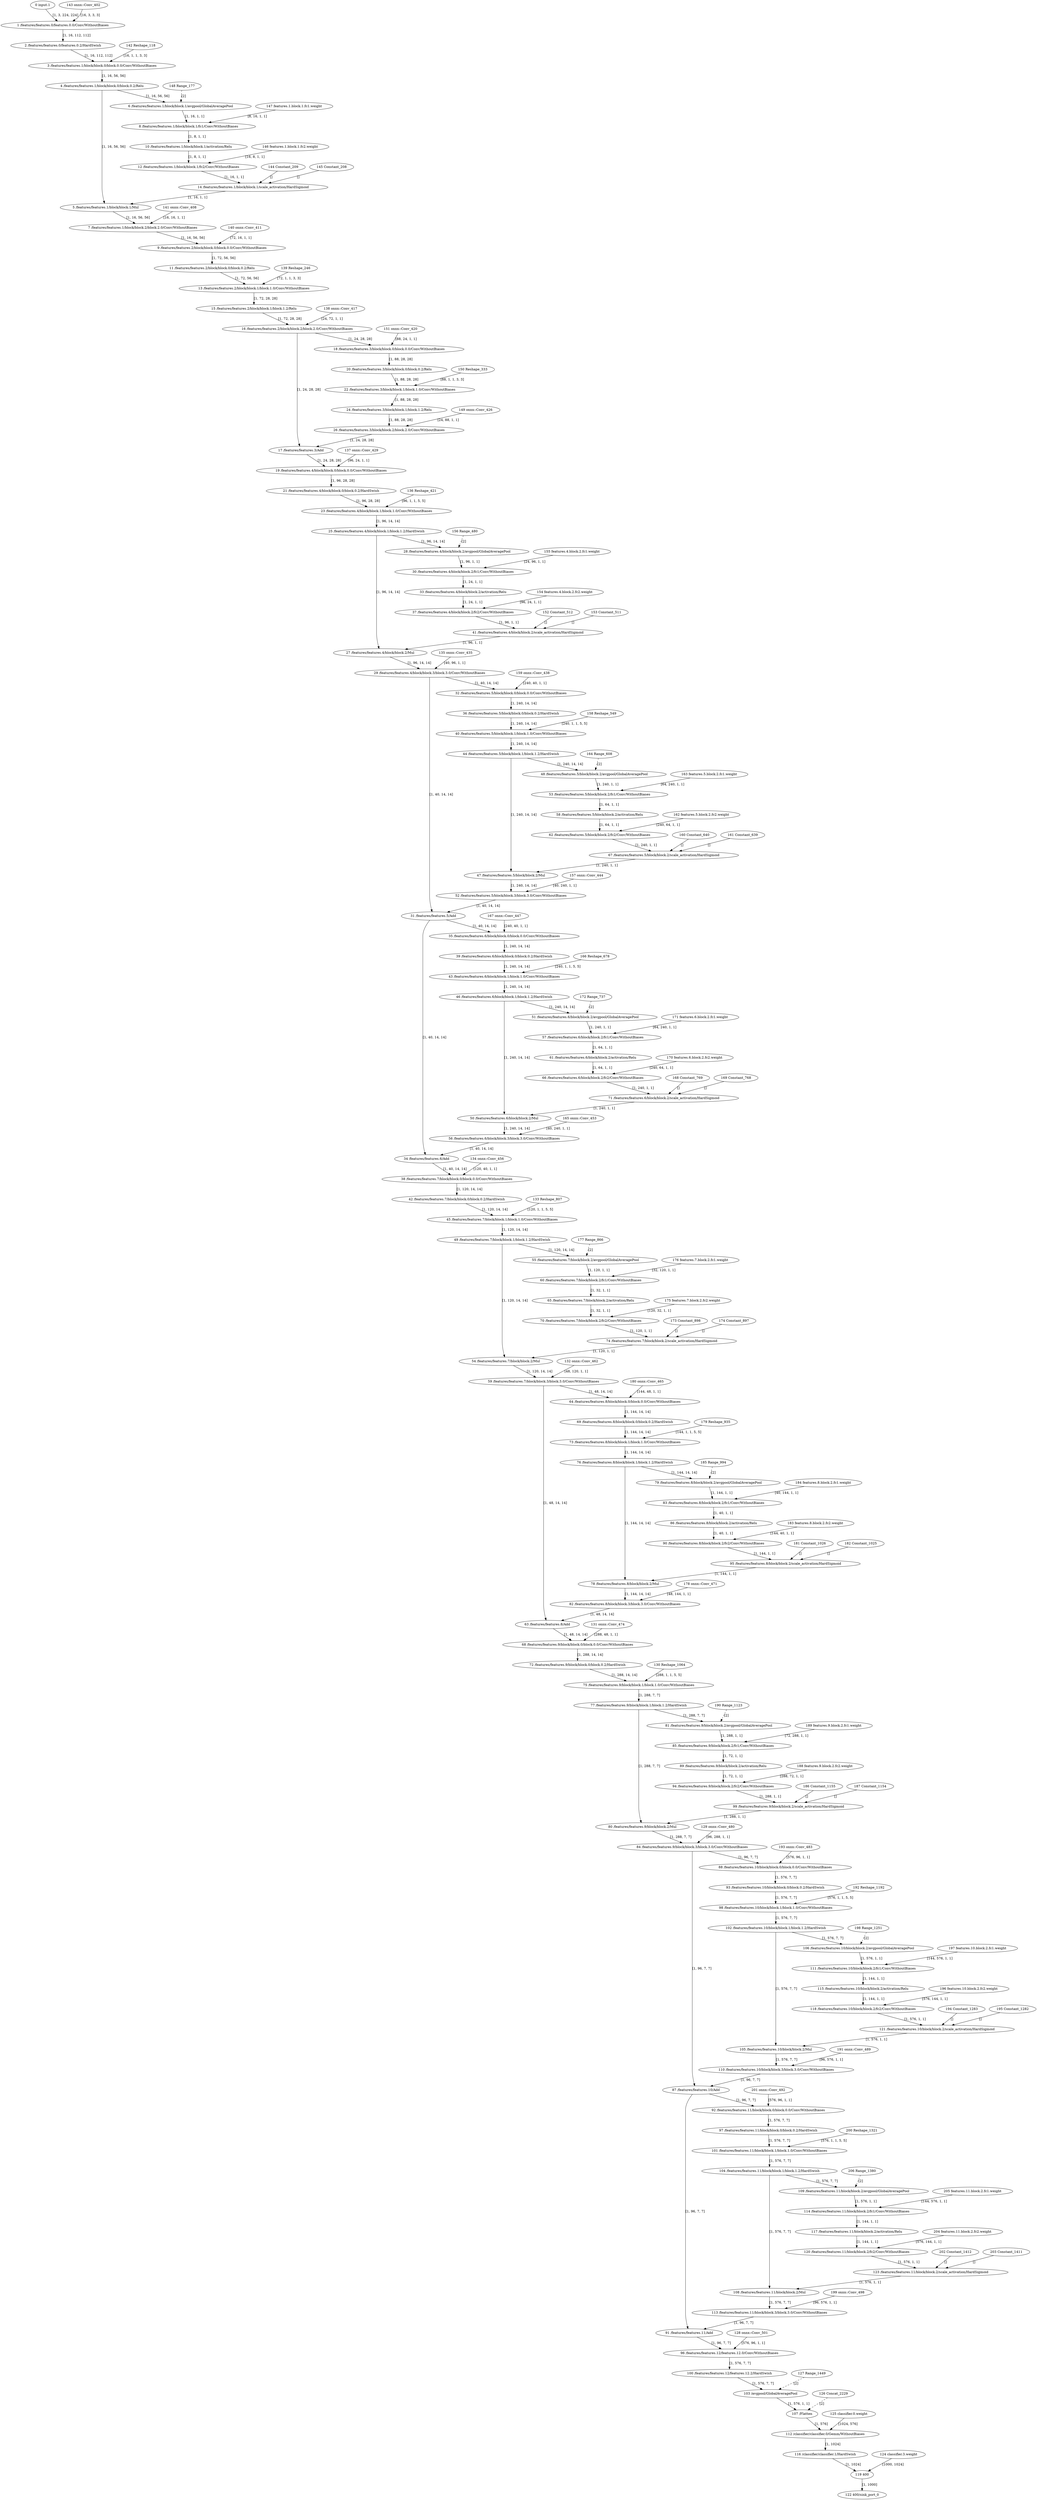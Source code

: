 strict digraph {
"0 input.1" [id=0, type=Parameter];
"1 /features/features.0/features.0.0/Conv/WithoutBiases" [id=1, type=Convolution];
"2 /features/features.0/features.0.2/HardSwish" [id=2, type=HSwish];
"3 /features/features.1/block/block.0/block.0.0/Conv/WithoutBiases" [id=3, type=GroupConvolution];
"4 /features/features.1/block/block.0/block.0.2/Relu" [id=4, type=Relu];
"5 /features/features.1/block/block.1/Mul" [id=5, type=Multiply];
"6 /features/features.1/block/block.1/avgpool/GlobalAveragePool" [id=6, type=ReduceMean];
"7 /features/features.1/block/block.2/block.2.0/Conv/WithoutBiases" [id=7, type=Convolution];
"8 /features/features.1/block/block.1/fc1/Conv/WithoutBiases" [id=8, type=Convolution];
"9 /features/features.2/block/block.0/block.0.0/Conv/WithoutBiases" [id=9, type=Convolution];
"10 /features/features.1/block/block.1/activation/Relu" [id=10, type=Relu];
"11 /features/features.2/block/block.0/block.0.2/Relu" [id=11, type=Relu];
"12 /features/features.1/block/block.1/fc2/Conv/WithoutBiases" [id=12, type=Convolution];
"13 /features/features.2/block/block.1/block.1.0/Conv/WithoutBiases" [id=13, type=GroupConvolution];
"14 /features/features.1/block/block.1/scale_activation/HardSigmoid" [id=14, type=HardSigmoid];
"15 /features/features.2/block/block.1/block.1.2/Relu" [id=15, type=Relu];
"16 /features/features.2/block/block.2/block.2.0/Conv/WithoutBiases" [id=16, type=Convolution];
"17 /features/features.3/Add" [id=17, type=Add];
"18 /features/features.3/block/block.0/block.0.0/Conv/WithoutBiases" [id=18, type=Convolution];
"19 /features/features.4/block/block.0/block.0.0/Conv/WithoutBiases" [id=19, type=Convolution];
"20 /features/features.3/block/block.0/block.0.2/Relu" [id=20, type=Relu];
"21 /features/features.4/block/block.0/block.0.2/HardSwish" [id=21, type=HSwish];
"22 /features/features.3/block/block.1/block.1.0/Conv/WithoutBiases" [id=22, type=GroupConvolution];
"23 /features/features.4/block/block.1/block.1.0/Conv/WithoutBiases" [id=23, type=GroupConvolution];
"24 /features/features.3/block/block.1/block.1.2/Relu" [id=24, type=Relu];
"25 /features/features.4/block/block.1/block.1.2/HardSwish" [id=25, type=HSwish];
"26 /features/features.3/block/block.2/block.2.0/Conv/WithoutBiases" [id=26, type=Convolution];
"27 /features/features.4/block/block.2/Mul" [id=27, type=Multiply];
"28 /features/features.4/block/block.2/avgpool/GlobalAveragePool" [id=28, type=ReduceMean];
"29 /features/features.4/block/block.3/block.3.0/Conv/WithoutBiases" [id=29, type=Convolution];
"30 /features/features.4/block/block.2/fc1/Conv/WithoutBiases" [id=30, type=Convolution];
"31 /features/features.5/Add" [id=31, type=Add];
"32 /features/features.5/block/block.0/block.0.0/Conv/WithoutBiases" [id=32, type=Convolution];
"33 /features/features.4/block/block.2/activation/Relu" [id=33, type=Relu];
"34 /features/features.6/Add" [id=34, type=Add];
"35 /features/features.6/block/block.0/block.0.0/Conv/WithoutBiases" [id=35, type=Convolution];
"36 /features/features.5/block/block.0/block.0.2/HardSwish" [id=36, type=HSwish];
"37 /features/features.4/block/block.2/fc2/Conv/WithoutBiases" [id=37, type=Convolution];
"38 /features/features.7/block/block.0/block.0.0/Conv/WithoutBiases" [id=38, type=Convolution];
"39 /features/features.6/block/block.0/block.0.2/HardSwish" [id=39, type=HSwish];
"40 /features/features.5/block/block.1/block.1.0/Conv/WithoutBiases" [id=40, type=GroupConvolution];
"41 /features/features.4/block/block.2/scale_activation/HardSigmoid" [id=41, type=HardSigmoid];
"42 /features/features.7/block/block.0/block.0.2/HardSwish" [id=42, type=HSwish];
"43 /features/features.6/block/block.1/block.1.0/Conv/WithoutBiases" [id=43, type=GroupConvolution];
"44 /features/features.5/block/block.1/block.1.2/HardSwish" [id=44, type=HSwish];
"45 /features/features.7/block/block.1/block.1.0/Conv/WithoutBiases" [id=45, type=GroupConvolution];
"46 /features/features.6/block/block.1/block.1.2/HardSwish" [id=46, type=HSwish];
"47 /features/features.5/block/block.2/Mul" [id=47, type=Multiply];
"48 /features/features.5/block/block.2/avgpool/GlobalAveragePool" [id=48, type=ReduceMean];
"49 /features/features.7/block/block.1/block.1.2/HardSwish" [id=49, type=HSwish];
"50 /features/features.6/block/block.2/Mul" [id=50, type=Multiply];
"51 /features/features.6/block/block.2/avgpool/GlobalAveragePool" [id=51, type=ReduceMean];
"52 /features/features.5/block/block.3/block.3.0/Conv/WithoutBiases" [id=52, type=Convolution];
"53 /features/features.5/block/block.2/fc1/Conv/WithoutBiases" [id=53, type=Convolution];
"54 /features/features.7/block/block.2/Mul" [id=54, type=Multiply];
"55 /features/features.7/block/block.2/avgpool/GlobalAveragePool" [id=55, type=ReduceMean];
"56 /features/features.6/block/block.3/block.3.0/Conv/WithoutBiases" [id=56, type=Convolution];
"57 /features/features.6/block/block.2/fc1/Conv/WithoutBiases" [id=57, type=Convolution];
"58 /features/features.5/block/block.2/activation/Relu" [id=58, type=Relu];
"59 /features/features.7/block/block.3/block.3.0/Conv/WithoutBiases" [id=59, type=Convolution];
"60 /features/features.7/block/block.2/fc1/Conv/WithoutBiases" [id=60, type=Convolution];
"61 /features/features.6/block/block.2/activation/Relu" [id=61, type=Relu];
"62 /features/features.5/block/block.2/fc2/Conv/WithoutBiases" [id=62, type=Convolution];
"63 /features/features.8/Add" [id=63, type=Add];
"64 /features/features.8/block/block.0/block.0.0/Conv/WithoutBiases" [id=64, type=Convolution];
"65 /features/features.7/block/block.2/activation/Relu" [id=65, type=Relu];
"66 /features/features.6/block/block.2/fc2/Conv/WithoutBiases" [id=66, type=Convolution];
"67 /features/features.5/block/block.2/scale_activation/HardSigmoid" [id=67, type=HardSigmoid];
"68 /features/features.9/block/block.0/block.0.0/Conv/WithoutBiases" [id=68, type=Convolution];
"69 /features/features.8/block/block.0/block.0.2/HardSwish" [id=69, type=HSwish];
"70 /features/features.7/block/block.2/fc2/Conv/WithoutBiases" [id=70, type=Convolution];
"71 /features/features.6/block/block.2/scale_activation/HardSigmoid" [id=71, type=HardSigmoid];
"72 /features/features.9/block/block.0/block.0.2/HardSwish" [id=72, type=HSwish];
"73 /features/features.8/block/block.1/block.1.0/Conv/WithoutBiases" [id=73, type=GroupConvolution];
"74 /features/features.7/block/block.2/scale_activation/HardSigmoid" [id=74, type=HardSigmoid];
"75 /features/features.9/block/block.1/block.1.0/Conv/WithoutBiases" [id=75, type=GroupConvolution];
"76 /features/features.8/block/block.1/block.1.2/HardSwish" [id=76, type=HSwish];
"77 /features/features.9/block/block.1/block.1.2/HardSwish" [id=77, type=HSwish];
"78 /features/features.8/block/block.2/Mul" [id=78, type=Multiply];
"79 /features/features.8/block/block.2/avgpool/GlobalAveragePool" [id=79, type=ReduceMean];
"80 /features/features.9/block/block.2/Mul" [id=80, type=Multiply];
"81 /features/features.9/block/block.2/avgpool/GlobalAveragePool" [id=81, type=ReduceMean];
"82 /features/features.8/block/block.3/block.3.0/Conv/WithoutBiases" [id=82, type=Convolution];
"83 /features/features.8/block/block.2/fc1/Conv/WithoutBiases" [id=83, type=Convolution];
"84 /features/features.9/block/block.3/block.3.0/Conv/WithoutBiases" [id=84, type=Convolution];
"85 /features/features.9/block/block.2/fc1/Conv/WithoutBiases" [id=85, type=Convolution];
"86 /features/features.8/block/block.2/activation/Relu" [id=86, type=Relu];
"87 /features/features.10/Add" [id=87, type=Add];
"88 /features/features.10/block/block.0/block.0.0/Conv/WithoutBiases" [id=88, type=Convolution];
"89 /features/features.9/block/block.2/activation/Relu" [id=89, type=Relu];
"90 /features/features.8/block/block.2/fc2/Conv/WithoutBiases" [id=90, type=Convolution];
"91 /features/features.11/Add" [id=91, type=Add];
"92 /features/features.11/block/block.0/block.0.0/Conv/WithoutBiases" [id=92, type=Convolution];
"93 /features/features.10/block/block.0/block.0.2/HardSwish" [id=93, type=HSwish];
"94 /features/features.9/block/block.2/fc2/Conv/WithoutBiases" [id=94, type=Convolution];
"95 /features/features.8/block/block.2/scale_activation/HardSigmoid" [id=95, type=HardSigmoid];
"96 /features/features.12/features.12.0/Conv/WithoutBiases" [id=96, type=Convolution];
"97 /features/features.11/block/block.0/block.0.2/HardSwish" [id=97, type=HSwish];
"98 /features/features.10/block/block.1/block.1.0/Conv/WithoutBiases" [id=98, type=GroupConvolution];
"99 /features/features.9/block/block.2/scale_activation/HardSigmoid" [id=99, type=HardSigmoid];
"100 /features/features.12/features.12.2/HardSwish" [id=100, type=HSwish];
"101 /features/features.11/block/block.1/block.1.0/Conv/WithoutBiases" [id=101, type=GroupConvolution];
"102 /features/features.10/block/block.1/block.1.2/HardSwish" [id=102, type=HSwish];
"103 /avgpool/GlobalAveragePool" [id=103, type=ReduceMean];
"104 /features/features.11/block/block.1/block.1.2/HardSwish" [id=104, type=HSwish];
"105 /features/features.10/block/block.2/Mul" [id=105, type=Multiply];
"106 /features/features.10/block/block.2/avgpool/GlobalAveragePool" [id=106, type=ReduceMean];
"107 /Flatten" [id=107, type=Reshape];
"108 /features/features.11/block/block.2/Mul" [id=108, type=Multiply];
"109 /features/features.11/block/block.2/avgpool/GlobalAveragePool" [id=109, type=ReduceMean];
"110 /features/features.10/block/block.3/block.3.0/Conv/WithoutBiases" [id=110, type=Convolution];
"111 /features/features.10/block/block.2/fc1/Conv/WithoutBiases" [id=111, type=Convolution];
"112 /classifier/classifier.0/Gemm/WithoutBiases" [id=112, type=MatMul];
"113 /features/features.11/block/block.3/block.3.0/Conv/WithoutBiases" [id=113, type=Convolution];
"114 /features/features.11/block/block.2/fc1/Conv/WithoutBiases" [id=114, type=Convolution];
"115 /features/features.10/block/block.2/activation/Relu" [id=115, type=Relu];
"116 /classifier/classifier.1/HardSwish" [id=116, type=HSwish];
"117 /features/features.11/block/block.2/activation/Relu" [id=117, type=Relu];
"118 /features/features.10/block/block.2/fc2/Conv/WithoutBiases" [id=118, type=Convolution];
"119 400" [id=119, type=MatMul];
"120 /features/features.11/block/block.2/fc2/Conv/WithoutBiases" [id=120, type=Convolution];
"121 /features/features.10/block/block.2/scale_activation/HardSigmoid" [id=121, type=HardSigmoid];
"122 400/sink_port_0" [id=122, type=Result];
"123 /features/features.11/block/block.2/scale_activation/HardSigmoid" [id=123, type=HardSigmoid];
"124 classifier.3.weight" [id=124, type=Constant];
"125 classifier.0.weight" [id=125, type=Constant];
"126 Concat_2229" [id=126, type=Constant];
"127 Range_1449" [id=127, type=Constant];
"128 onnx^^Conv_501" [id=128, type=Constant, label="128 onnx::Conv_501"];
"129 onnx^^Conv_480" [id=129, type=Constant, label="129 onnx::Conv_480"];
"130 Reshape_1064" [id=130, type=Constant];
"131 onnx^^Conv_474" [id=131, type=Constant, label="131 onnx::Conv_474"];
"132 onnx^^Conv_462" [id=132, type=Constant, label="132 onnx::Conv_462"];
"133 Reshape_807" [id=133, type=Constant];
"134 onnx^^Conv_456" [id=134, type=Constant, label="134 onnx::Conv_456"];
"135 onnx^^Conv_435" [id=135, type=Constant, label="135 onnx::Conv_435"];
"136 Reshape_421" [id=136, type=Constant];
"137 onnx^^Conv_429" [id=137, type=Constant, label="137 onnx::Conv_429"];
"138 onnx^^Conv_417" [id=138, type=Constant, label="138 onnx::Conv_417"];
"139 Reshape_246" [id=139, type=Constant];
"140 onnx^^Conv_411" [id=140, type=Constant, label="140 onnx::Conv_411"];
"141 onnx^^Conv_408" [id=141, type=Constant, label="141 onnx::Conv_408"];
"142 Reshape_118" [id=142, type=Constant];
"143 onnx^^Conv_402" [id=143, type=Constant, label="143 onnx::Conv_402"];
"144 Constant_209" [id=144, type=Constant];
"145 Constant_208" [id=145, type=Constant];
"146 features.1.block.1.fc2.weight" [id=146, type=Constant];
"147 features.1.block.1.fc1.weight" [id=147, type=Constant];
"148 Range_177" [id=148, type=Constant];
"149 onnx^^Conv_426" [id=149, type=Constant, label="149 onnx::Conv_426"];
"150 Reshape_333" [id=150, type=Constant];
"151 onnx^^Conv_420" [id=151, type=Constant, label="151 onnx::Conv_420"];
"152 Constant_512" [id=152, type=Constant];
"153 Constant_511" [id=153, type=Constant];
"154 features.4.block.2.fc2.weight" [id=154, type=Constant];
"155 features.4.block.2.fc1.weight" [id=155, type=Constant];
"156 Range_480" [id=156, type=Constant];
"157 onnx^^Conv_444" [id=157, type=Constant, label="157 onnx::Conv_444"];
"158 Reshape_549" [id=158, type=Constant];
"159 onnx^^Conv_438" [id=159, type=Constant, label="159 onnx::Conv_438"];
"160 Constant_640" [id=160, type=Constant];
"161 Constant_639" [id=161, type=Constant];
"162 features.5.block.2.fc2.weight" [id=162, type=Constant];
"163 features.5.block.2.fc1.weight" [id=163, type=Constant];
"164 Range_608" [id=164, type=Constant];
"165 onnx^^Conv_453" [id=165, type=Constant, label="165 onnx::Conv_453"];
"166 Reshape_678" [id=166, type=Constant];
"167 onnx^^Conv_447" [id=167, type=Constant, label="167 onnx::Conv_447"];
"168 Constant_769" [id=168, type=Constant];
"169 Constant_768" [id=169, type=Constant];
"170 features.6.block.2.fc2.weight" [id=170, type=Constant];
"171 features.6.block.2.fc1.weight" [id=171, type=Constant];
"172 Range_737" [id=172, type=Constant];
"173 Constant_898" [id=173, type=Constant];
"174 Constant_897" [id=174, type=Constant];
"175 features.7.block.2.fc2.weight" [id=175, type=Constant];
"176 features.7.block.2.fc1.weight" [id=176, type=Constant];
"177 Range_866" [id=177, type=Constant];
"178 onnx^^Conv_471" [id=178, type=Constant, label="178 onnx::Conv_471"];
"179 Reshape_935" [id=179, type=Constant];
"180 onnx^^Conv_465" [id=180, type=Constant, label="180 onnx::Conv_465"];
"181 Constant_1026" [id=181, type=Constant];
"182 Constant_1025" [id=182, type=Constant];
"183 features.8.block.2.fc2.weight" [id=183, type=Constant];
"184 features.8.block.2.fc1.weight" [id=184, type=Constant];
"185 Range_994" [id=185, type=Constant];
"186 Constant_1155" [id=186, type=Constant];
"187 Constant_1154" [id=187, type=Constant];
"188 features.9.block.2.fc2.weight" [id=188, type=Constant];
"189 features.9.block.2.fc1.weight" [id=189, type=Constant];
"190 Range_1123" [id=190, type=Constant];
"191 onnx^^Conv_489" [id=191, type=Constant, label="191 onnx::Conv_489"];
"192 Reshape_1192" [id=192, type=Constant];
"193 onnx^^Conv_483" [id=193, type=Constant, label="193 onnx::Conv_483"];
"194 Constant_1283" [id=194, type=Constant];
"195 Constant_1282" [id=195, type=Constant];
"196 features.10.block.2.fc2.weight" [id=196, type=Constant];
"197 features.10.block.2.fc1.weight" [id=197, type=Constant];
"198 Range_1251" [id=198, type=Constant];
"199 onnx^^Conv_498" [id=199, type=Constant, label="199 onnx::Conv_498"];
"200 Reshape_1321" [id=200, type=Constant];
"201 onnx^^Conv_492" [id=201, type=Constant, label="201 onnx::Conv_492"];
"202 Constant_1412" [id=202, type=Constant];
"203 Constant_1411" [id=203, type=Constant];
"204 features.11.block.2.fc2.weight" [id=204, type=Constant];
"205 features.11.block.2.fc1.weight" [id=205, type=Constant];
"206 Range_1380" [id=206, type=Constant];
"0 input.1" -> "1 /features/features.0/features.0.0/Conv/WithoutBiases" [style=solid, label="[1, 3, 224, 224]"];
"1 /features/features.0/features.0.0/Conv/WithoutBiases" -> "2 /features/features.0/features.0.2/HardSwish" [style=solid, label="[1, 16, 112, 112]"];
"2 /features/features.0/features.0.2/HardSwish" -> "3 /features/features.1/block/block.0/block.0.0/Conv/WithoutBiases" [style=solid, label="[1, 16, 112, 112]"];
"3 /features/features.1/block/block.0/block.0.0/Conv/WithoutBiases" -> "4 /features/features.1/block/block.0/block.0.2/Relu" [style=solid, label="[1, 16, 56, 56]"];
"4 /features/features.1/block/block.0/block.0.2/Relu" -> "5 /features/features.1/block/block.1/Mul" [style=solid, label="[1, 16, 56, 56]"];
"4 /features/features.1/block/block.0/block.0.2/Relu" -> "6 /features/features.1/block/block.1/avgpool/GlobalAveragePool" [style=solid, label="[1, 16, 56, 56]"];
"5 /features/features.1/block/block.1/Mul" -> "7 /features/features.1/block/block.2/block.2.0/Conv/WithoutBiases" [style=solid, label="[1, 16, 56, 56]"];
"6 /features/features.1/block/block.1/avgpool/GlobalAveragePool" -> "8 /features/features.1/block/block.1/fc1/Conv/WithoutBiases" [style=solid, label="[1, 16, 1, 1]"];
"7 /features/features.1/block/block.2/block.2.0/Conv/WithoutBiases" -> "9 /features/features.2/block/block.0/block.0.0/Conv/WithoutBiases" [style=solid, label="[1, 16, 56, 56]"];
"8 /features/features.1/block/block.1/fc1/Conv/WithoutBiases" -> "10 /features/features.1/block/block.1/activation/Relu" [style=solid, label="[1, 8, 1, 1]"];
"9 /features/features.2/block/block.0/block.0.0/Conv/WithoutBiases" -> "11 /features/features.2/block/block.0/block.0.2/Relu" [style=solid, label="[1, 72, 56, 56]"];
"10 /features/features.1/block/block.1/activation/Relu" -> "12 /features/features.1/block/block.1/fc2/Conv/WithoutBiases" [style=solid, label="[1, 8, 1, 1]"];
"11 /features/features.2/block/block.0/block.0.2/Relu" -> "13 /features/features.2/block/block.1/block.1.0/Conv/WithoutBiases" [style=solid, label="[1, 72, 56, 56]"];
"12 /features/features.1/block/block.1/fc2/Conv/WithoutBiases" -> "14 /features/features.1/block/block.1/scale_activation/HardSigmoid" [style=solid, label="[1, 16, 1, 1]"];
"13 /features/features.2/block/block.1/block.1.0/Conv/WithoutBiases" -> "15 /features/features.2/block/block.1/block.1.2/Relu" [style=solid, label="[1, 72, 28, 28]"];
"14 /features/features.1/block/block.1/scale_activation/HardSigmoid" -> "5 /features/features.1/block/block.1/Mul" [style=solid, label="[1, 16, 1, 1]"];
"15 /features/features.2/block/block.1/block.1.2/Relu" -> "16 /features/features.2/block/block.2/block.2.0/Conv/WithoutBiases" [style=solid, label="[1, 72, 28, 28]"];
"16 /features/features.2/block/block.2/block.2.0/Conv/WithoutBiases" -> "17 /features/features.3/Add" [style=solid, label="[1, 24, 28, 28]"];
"16 /features/features.2/block/block.2/block.2.0/Conv/WithoutBiases" -> "18 /features/features.3/block/block.0/block.0.0/Conv/WithoutBiases" [style=solid, label="[1, 24, 28, 28]"];
"17 /features/features.3/Add" -> "19 /features/features.4/block/block.0/block.0.0/Conv/WithoutBiases" [style=solid, label="[1, 24, 28, 28]"];
"18 /features/features.3/block/block.0/block.0.0/Conv/WithoutBiases" -> "20 /features/features.3/block/block.0/block.0.2/Relu" [style=solid, label="[1, 88, 28, 28]"];
"19 /features/features.4/block/block.0/block.0.0/Conv/WithoutBiases" -> "21 /features/features.4/block/block.0/block.0.2/HardSwish" [style=solid, label="[1, 96, 28, 28]"];
"20 /features/features.3/block/block.0/block.0.2/Relu" -> "22 /features/features.3/block/block.1/block.1.0/Conv/WithoutBiases" [style=solid, label="[1, 88, 28, 28]"];
"21 /features/features.4/block/block.0/block.0.2/HardSwish" -> "23 /features/features.4/block/block.1/block.1.0/Conv/WithoutBiases" [style=solid, label="[1, 96, 28, 28]"];
"22 /features/features.3/block/block.1/block.1.0/Conv/WithoutBiases" -> "24 /features/features.3/block/block.1/block.1.2/Relu" [style=solid, label="[1, 88, 28, 28]"];
"23 /features/features.4/block/block.1/block.1.0/Conv/WithoutBiases" -> "25 /features/features.4/block/block.1/block.1.2/HardSwish" [style=solid, label="[1, 96, 14, 14]"];
"24 /features/features.3/block/block.1/block.1.2/Relu" -> "26 /features/features.3/block/block.2/block.2.0/Conv/WithoutBiases" [style=solid, label="[1, 88, 28, 28]"];
"25 /features/features.4/block/block.1/block.1.2/HardSwish" -> "27 /features/features.4/block/block.2/Mul" [style=solid, label="[1, 96, 14, 14]"];
"25 /features/features.4/block/block.1/block.1.2/HardSwish" -> "28 /features/features.4/block/block.2/avgpool/GlobalAveragePool" [style=solid, label="[1, 96, 14, 14]"];
"26 /features/features.3/block/block.2/block.2.0/Conv/WithoutBiases" -> "17 /features/features.3/Add" [style=solid, label="[1, 24, 28, 28]"];
"27 /features/features.4/block/block.2/Mul" -> "29 /features/features.4/block/block.3/block.3.0/Conv/WithoutBiases" [style=solid, label="[1, 96, 14, 14]"];
"28 /features/features.4/block/block.2/avgpool/GlobalAveragePool" -> "30 /features/features.4/block/block.2/fc1/Conv/WithoutBiases" [style=solid, label="[1, 96, 1, 1]"];
"29 /features/features.4/block/block.3/block.3.0/Conv/WithoutBiases" -> "31 /features/features.5/Add" [style=solid, label="[1, 40, 14, 14]"];
"29 /features/features.4/block/block.3/block.3.0/Conv/WithoutBiases" -> "32 /features/features.5/block/block.0/block.0.0/Conv/WithoutBiases" [style=solid, label="[1, 40, 14, 14]"];
"30 /features/features.4/block/block.2/fc1/Conv/WithoutBiases" -> "33 /features/features.4/block/block.2/activation/Relu" [style=solid, label="[1, 24, 1, 1]"];
"31 /features/features.5/Add" -> "34 /features/features.6/Add" [style=solid, label="[1, 40, 14, 14]"];
"31 /features/features.5/Add" -> "35 /features/features.6/block/block.0/block.0.0/Conv/WithoutBiases" [style=solid, label="[1, 40, 14, 14]"];
"32 /features/features.5/block/block.0/block.0.0/Conv/WithoutBiases" -> "36 /features/features.5/block/block.0/block.0.2/HardSwish" [style=solid, label="[1, 240, 14, 14]"];
"33 /features/features.4/block/block.2/activation/Relu" -> "37 /features/features.4/block/block.2/fc2/Conv/WithoutBiases" [style=solid, label="[1, 24, 1, 1]"];
"34 /features/features.6/Add" -> "38 /features/features.7/block/block.0/block.0.0/Conv/WithoutBiases" [style=solid, label="[1, 40, 14, 14]"];
"35 /features/features.6/block/block.0/block.0.0/Conv/WithoutBiases" -> "39 /features/features.6/block/block.0/block.0.2/HardSwish" [style=solid, label="[1, 240, 14, 14]"];
"36 /features/features.5/block/block.0/block.0.2/HardSwish" -> "40 /features/features.5/block/block.1/block.1.0/Conv/WithoutBiases" [style=solid, label="[1, 240, 14, 14]"];
"37 /features/features.4/block/block.2/fc2/Conv/WithoutBiases" -> "41 /features/features.4/block/block.2/scale_activation/HardSigmoid" [style=solid, label="[1, 96, 1, 1]"];
"38 /features/features.7/block/block.0/block.0.0/Conv/WithoutBiases" -> "42 /features/features.7/block/block.0/block.0.2/HardSwish" [style=solid, label="[1, 120, 14, 14]"];
"39 /features/features.6/block/block.0/block.0.2/HardSwish" -> "43 /features/features.6/block/block.1/block.1.0/Conv/WithoutBiases" [style=solid, label="[1, 240, 14, 14]"];
"40 /features/features.5/block/block.1/block.1.0/Conv/WithoutBiases" -> "44 /features/features.5/block/block.1/block.1.2/HardSwish" [style=solid, label="[1, 240, 14, 14]"];
"41 /features/features.4/block/block.2/scale_activation/HardSigmoid" -> "27 /features/features.4/block/block.2/Mul" [style=solid, label="[1, 96, 1, 1]"];
"42 /features/features.7/block/block.0/block.0.2/HardSwish" -> "45 /features/features.7/block/block.1/block.1.0/Conv/WithoutBiases" [style=solid, label="[1, 120, 14, 14]"];
"43 /features/features.6/block/block.1/block.1.0/Conv/WithoutBiases" -> "46 /features/features.6/block/block.1/block.1.2/HardSwish" [style=solid, label="[1, 240, 14, 14]"];
"44 /features/features.5/block/block.1/block.1.2/HardSwish" -> "47 /features/features.5/block/block.2/Mul" [style=solid, label="[1, 240, 14, 14]"];
"44 /features/features.5/block/block.1/block.1.2/HardSwish" -> "48 /features/features.5/block/block.2/avgpool/GlobalAveragePool" [style=solid, label="[1, 240, 14, 14]"];
"45 /features/features.7/block/block.1/block.1.0/Conv/WithoutBiases" -> "49 /features/features.7/block/block.1/block.1.2/HardSwish" [style=solid, label="[1, 120, 14, 14]"];
"46 /features/features.6/block/block.1/block.1.2/HardSwish" -> "50 /features/features.6/block/block.2/Mul" [style=solid, label="[1, 240, 14, 14]"];
"46 /features/features.6/block/block.1/block.1.2/HardSwish" -> "51 /features/features.6/block/block.2/avgpool/GlobalAveragePool" [style=solid, label="[1, 240, 14, 14]"];
"47 /features/features.5/block/block.2/Mul" -> "52 /features/features.5/block/block.3/block.3.0/Conv/WithoutBiases" [style=solid, label="[1, 240, 14, 14]"];
"48 /features/features.5/block/block.2/avgpool/GlobalAveragePool" -> "53 /features/features.5/block/block.2/fc1/Conv/WithoutBiases" [style=solid, label="[1, 240, 1, 1]"];
"49 /features/features.7/block/block.1/block.1.2/HardSwish" -> "54 /features/features.7/block/block.2/Mul" [style=solid, label="[1, 120, 14, 14]"];
"49 /features/features.7/block/block.1/block.1.2/HardSwish" -> "55 /features/features.7/block/block.2/avgpool/GlobalAveragePool" [style=solid, label="[1, 120, 14, 14]"];
"50 /features/features.6/block/block.2/Mul" -> "56 /features/features.6/block/block.3/block.3.0/Conv/WithoutBiases" [style=solid, label="[1, 240, 14, 14]"];
"51 /features/features.6/block/block.2/avgpool/GlobalAveragePool" -> "57 /features/features.6/block/block.2/fc1/Conv/WithoutBiases" [style=solid, label="[1, 240, 1, 1]"];
"52 /features/features.5/block/block.3/block.3.0/Conv/WithoutBiases" -> "31 /features/features.5/Add" [style=solid, label="[1, 40, 14, 14]"];
"53 /features/features.5/block/block.2/fc1/Conv/WithoutBiases" -> "58 /features/features.5/block/block.2/activation/Relu" [style=solid, label="[1, 64, 1, 1]"];
"54 /features/features.7/block/block.2/Mul" -> "59 /features/features.7/block/block.3/block.3.0/Conv/WithoutBiases" [style=solid, label="[1, 120, 14, 14]"];
"55 /features/features.7/block/block.2/avgpool/GlobalAveragePool" -> "60 /features/features.7/block/block.2/fc1/Conv/WithoutBiases" [style=solid, label="[1, 120, 1, 1]"];
"56 /features/features.6/block/block.3/block.3.0/Conv/WithoutBiases" -> "34 /features/features.6/Add" [style=solid, label="[1, 40, 14, 14]"];
"57 /features/features.6/block/block.2/fc1/Conv/WithoutBiases" -> "61 /features/features.6/block/block.2/activation/Relu" [style=solid, label="[1, 64, 1, 1]"];
"58 /features/features.5/block/block.2/activation/Relu" -> "62 /features/features.5/block/block.2/fc2/Conv/WithoutBiases" [style=solid, label="[1, 64, 1, 1]"];
"59 /features/features.7/block/block.3/block.3.0/Conv/WithoutBiases" -> "63 /features/features.8/Add" [style=solid, label="[1, 48, 14, 14]"];
"59 /features/features.7/block/block.3/block.3.0/Conv/WithoutBiases" -> "64 /features/features.8/block/block.0/block.0.0/Conv/WithoutBiases" [style=solid, label="[1, 48, 14, 14]"];
"60 /features/features.7/block/block.2/fc1/Conv/WithoutBiases" -> "65 /features/features.7/block/block.2/activation/Relu" [style=solid, label="[1, 32, 1, 1]"];
"61 /features/features.6/block/block.2/activation/Relu" -> "66 /features/features.6/block/block.2/fc2/Conv/WithoutBiases" [style=solid, label="[1, 64, 1, 1]"];
"62 /features/features.5/block/block.2/fc2/Conv/WithoutBiases" -> "67 /features/features.5/block/block.2/scale_activation/HardSigmoid" [style=solid, label="[1, 240, 1, 1]"];
"63 /features/features.8/Add" -> "68 /features/features.9/block/block.0/block.0.0/Conv/WithoutBiases" [style=solid, label="[1, 48, 14, 14]"];
"64 /features/features.8/block/block.0/block.0.0/Conv/WithoutBiases" -> "69 /features/features.8/block/block.0/block.0.2/HardSwish" [style=solid, label="[1, 144, 14, 14]"];
"65 /features/features.7/block/block.2/activation/Relu" -> "70 /features/features.7/block/block.2/fc2/Conv/WithoutBiases" [style=solid, label="[1, 32, 1, 1]"];
"66 /features/features.6/block/block.2/fc2/Conv/WithoutBiases" -> "71 /features/features.6/block/block.2/scale_activation/HardSigmoid" [style=solid, label="[1, 240, 1, 1]"];
"67 /features/features.5/block/block.2/scale_activation/HardSigmoid" -> "47 /features/features.5/block/block.2/Mul" [style=solid, label="[1, 240, 1, 1]"];
"68 /features/features.9/block/block.0/block.0.0/Conv/WithoutBiases" -> "72 /features/features.9/block/block.0/block.0.2/HardSwish" [style=solid, label="[1, 288, 14, 14]"];
"69 /features/features.8/block/block.0/block.0.2/HardSwish" -> "73 /features/features.8/block/block.1/block.1.0/Conv/WithoutBiases" [style=solid, label="[1, 144, 14, 14]"];
"70 /features/features.7/block/block.2/fc2/Conv/WithoutBiases" -> "74 /features/features.7/block/block.2/scale_activation/HardSigmoid" [style=solid, label="[1, 120, 1, 1]"];
"71 /features/features.6/block/block.2/scale_activation/HardSigmoid" -> "50 /features/features.6/block/block.2/Mul" [style=solid, label="[1, 240, 1, 1]"];
"72 /features/features.9/block/block.0/block.0.2/HardSwish" -> "75 /features/features.9/block/block.1/block.1.0/Conv/WithoutBiases" [style=solid, label="[1, 288, 14, 14]"];
"73 /features/features.8/block/block.1/block.1.0/Conv/WithoutBiases" -> "76 /features/features.8/block/block.1/block.1.2/HardSwish" [style=solid, label="[1, 144, 14, 14]"];
"74 /features/features.7/block/block.2/scale_activation/HardSigmoid" -> "54 /features/features.7/block/block.2/Mul" [style=solid, label="[1, 120, 1, 1]"];
"75 /features/features.9/block/block.1/block.1.0/Conv/WithoutBiases" -> "77 /features/features.9/block/block.1/block.1.2/HardSwish" [style=solid, label="[1, 288, 7, 7]"];
"76 /features/features.8/block/block.1/block.1.2/HardSwish" -> "78 /features/features.8/block/block.2/Mul" [style=solid, label="[1, 144, 14, 14]"];
"76 /features/features.8/block/block.1/block.1.2/HardSwish" -> "79 /features/features.8/block/block.2/avgpool/GlobalAveragePool" [style=solid, label="[1, 144, 14, 14]"];
"77 /features/features.9/block/block.1/block.1.2/HardSwish" -> "80 /features/features.9/block/block.2/Mul" [style=solid, label="[1, 288, 7, 7]"];
"77 /features/features.9/block/block.1/block.1.2/HardSwish" -> "81 /features/features.9/block/block.2/avgpool/GlobalAveragePool" [style=solid, label="[1, 288, 7, 7]"];
"78 /features/features.8/block/block.2/Mul" -> "82 /features/features.8/block/block.3/block.3.0/Conv/WithoutBiases" [style=solid, label="[1, 144, 14, 14]"];
"79 /features/features.8/block/block.2/avgpool/GlobalAveragePool" -> "83 /features/features.8/block/block.2/fc1/Conv/WithoutBiases" [style=solid, label="[1, 144, 1, 1]"];
"80 /features/features.9/block/block.2/Mul" -> "84 /features/features.9/block/block.3/block.3.0/Conv/WithoutBiases" [style=solid, label="[1, 288, 7, 7]"];
"81 /features/features.9/block/block.2/avgpool/GlobalAveragePool" -> "85 /features/features.9/block/block.2/fc1/Conv/WithoutBiases" [style=solid, label="[1, 288, 1, 1]"];
"82 /features/features.8/block/block.3/block.3.0/Conv/WithoutBiases" -> "63 /features/features.8/Add" [style=solid, label="[1, 48, 14, 14]"];
"83 /features/features.8/block/block.2/fc1/Conv/WithoutBiases" -> "86 /features/features.8/block/block.2/activation/Relu" [style=solid, label="[1, 40, 1, 1]"];
"84 /features/features.9/block/block.3/block.3.0/Conv/WithoutBiases" -> "87 /features/features.10/Add" [style=solid, label="[1, 96, 7, 7]"];
"84 /features/features.9/block/block.3/block.3.0/Conv/WithoutBiases" -> "88 /features/features.10/block/block.0/block.0.0/Conv/WithoutBiases" [style=solid, label="[1, 96, 7, 7]"];
"85 /features/features.9/block/block.2/fc1/Conv/WithoutBiases" -> "89 /features/features.9/block/block.2/activation/Relu" [style=solid, label="[1, 72, 1, 1]"];
"86 /features/features.8/block/block.2/activation/Relu" -> "90 /features/features.8/block/block.2/fc2/Conv/WithoutBiases" [style=solid, label="[1, 40, 1, 1]"];
"87 /features/features.10/Add" -> "91 /features/features.11/Add" [style=solid, label="[1, 96, 7, 7]"];
"87 /features/features.10/Add" -> "92 /features/features.11/block/block.0/block.0.0/Conv/WithoutBiases" [style=solid, label="[1, 96, 7, 7]"];
"88 /features/features.10/block/block.0/block.0.0/Conv/WithoutBiases" -> "93 /features/features.10/block/block.0/block.0.2/HardSwish" [style=solid, label="[1, 576, 7, 7]"];
"89 /features/features.9/block/block.2/activation/Relu" -> "94 /features/features.9/block/block.2/fc2/Conv/WithoutBiases" [style=solid, label="[1, 72, 1, 1]"];
"90 /features/features.8/block/block.2/fc2/Conv/WithoutBiases" -> "95 /features/features.8/block/block.2/scale_activation/HardSigmoid" [style=solid, label="[1, 144, 1, 1]"];
"91 /features/features.11/Add" -> "96 /features/features.12/features.12.0/Conv/WithoutBiases" [style=solid, label="[1, 96, 7, 7]"];
"92 /features/features.11/block/block.0/block.0.0/Conv/WithoutBiases" -> "97 /features/features.11/block/block.0/block.0.2/HardSwish" [style=solid, label="[1, 576, 7, 7]"];
"93 /features/features.10/block/block.0/block.0.2/HardSwish" -> "98 /features/features.10/block/block.1/block.1.0/Conv/WithoutBiases" [style=solid, label="[1, 576, 7, 7]"];
"94 /features/features.9/block/block.2/fc2/Conv/WithoutBiases" -> "99 /features/features.9/block/block.2/scale_activation/HardSigmoid" [style=solid, label="[1, 288, 1, 1]"];
"95 /features/features.8/block/block.2/scale_activation/HardSigmoid" -> "78 /features/features.8/block/block.2/Mul" [style=solid, label="[1, 144, 1, 1]"];
"96 /features/features.12/features.12.0/Conv/WithoutBiases" -> "100 /features/features.12/features.12.2/HardSwish" [style=solid, label="[1, 576, 7, 7]"];
"97 /features/features.11/block/block.0/block.0.2/HardSwish" -> "101 /features/features.11/block/block.1/block.1.0/Conv/WithoutBiases" [style=solid, label="[1, 576, 7, 7]"];
"98 /features/features.10/block/block.1/block.1.0/Conv/WithoutBiases" -> "102 /features/features.10/block/block.1/block.1.2/HardSwish" [style=solid, label="[1, 576, 7, 7]"];
"99 /features/features.9/block/block.2/scale_activation/HardSigmoid" -> "80 /features/features.9/block/block.2/Mul" [style=solid, label="[1, 288, 1, 1]"];
"100 /features/features.12/features.12.2/HardSwish" -> "103 /avgpool/GlobalAveragePool" [style=solid, label="[1, 576, 7, 7]"];
"101 /features/features.11/block/block.1/block.1.0/Conv/WithoutBiases" -> "104 /features/features.11/block/block.1/block.1.2/HardSwish" [style=solid, label="[1, 576, 7, 7]"];
"102 /features/features.10/block/block.1/block.1.2/HardSwish" -> "105 /features/features.10/block/block.2/Mul" [style=solid, label="[1, 576, 7, 7]"];
"102 /features/features.10/block/block.1/block.1.2/HardSwish" -> "106 /features/features.10/block/block.2/avgpool/GlobalAveragePool" [style=solid, label="[1, 576, 7, 7]"];
"103 /avgpool/GlobalAveragePool" -> "107 /Flatten" [style=solid, label="[1, 576, 1, 1]"];
"104 /features/features.11/block/block.1/block.1.2/HardSwish" -> "108 /features/features.11/block/block.2/Mul" [style=solid, label="[1, 576, 7, 7]"];
"104 /features/features.11/block/block.1/block.1.2/HardSwish" -> "109 /features/features.11/block/block.2/avgpool/GlobalAveragePool" [style=solid, label="[1, 576, 7, 7]"];
"105 /features/features.10/block/block.2/Mul" -> "110 /features/features.10/block/block.3/block.3.0/Conv/WithoutBiases" [style=solid, label="[1, 576, 7, 7]"];
"106 /features/features.10/block/block.2/avgpool/GlobalAveragePool" -> "111 /features/features.10/block/block.2/fc1/Conv/WithoutBiases" [style=solid, label="[1, 576, 1, 1]"];
"107 /Flatten" -> "112 /classifier/classifier.0/Gemm/WithoutBiases" [style=solid, label="[1, 576]"];
"108 /features/features.11/block/block.2/Mul" -> "113 /features/features.11/block/block.3/block.3.0/Conv/WithoutBiases" [style=solid, label="[1, 576, 7, 7]"];
"109 /features/features.11/block/block.2/avgpool/GlobalAveragePool" -> "114 /features/features.11/block/block.2/fc1/Conv/WithoutBiases" [style=solid, label="[1, 576, 1, 1]"];
"110 /features/features.10/block/block.3/block.3.0/Conv/WithoutBiases" -> "87 /features/features.10/Add" [style=solid, label="[1, 96, 7, 7]"];
"111 /features/features.10/block/block.2/fc1/Conv/WithoutBiases" -> "115 /features/features.10/block/block.2/activation/Relu" [style=solid, label="[1, 144, 1, 1]"];
"112 /classifier/classifier.0/Gemm/WithoutBiases" -> "116 /classifier/classifier.1/HardSwish" [style=solid, label="[1, 1024]"];
"113 /features/features.11/block/block.3/block.3.0/Conv/WithoutBiases" -> "91 /features/features.11/Add" [style=solid, label="[1, 96, 7, 7]"];
"114 /features/features.11/block/block.2/fc1/Conv/WithoutBiases" -> "117 /features/features.11/block/block.2/activation/Relu" [style=solid, label="[1, 144, 1, 1]"];
"115 /features/features.10/block/block.2/activation/Relu" -> "118 /features/features.10/block/block.2/fc2/Conv/WithoutBiases" [style=solid, label="[1, 144, 1, 1]"];
"116 /classifier/classifier.1/HardSwish" -> "119 400" [style=solid, label="[1, 1024]"];
"117 /features/features.11/block/block.2/activation/Relu" -> "120 /features/features.11/block/block.2/fc2/Conv/WithoutBiases" [style=solid, label="[1, 144, 1, 1]"];
"118 /features/features.10/block/block.2/fc2/Conv/WithoutBiases" -> "121 /features/features.10/block/block.2/scale_activation/HardSigmoid" [style=solid, label="[1, 576, 1, 1]"];
"119 400" -> "122 400/sink_port_0" [style=solid, label="[1, 1000]"];
"120 /features/features.11/block/block.2/fc2/Conv/WithoutBiases" -> "123 /features/features.11/block/block.2/scale_activation/HardSigmoid" [style=solid, label="[1, 576, 1, 1]"];
"121 /features/features.10/block/block.2/scale_activation/HardSigmoid" -> "105 /features/features.10/block/block.2/Mul" [style=solid, label="[1, 576, 1, 1]"];
"123 /features/features.11/block/block.2/scale_activation/HardSigmoid" -> "108 /features/features.11/block/block.2/Mul" [style=solid, label="[1, 576, 1, 1]"];
"124 classifier.3.weight" -> "119 400" [style=solid, label="[1000, 1024]"];
"125 classifier.0.weight" -> "112 /classifier/classifier.0/Gemm/WithoutBiases" [style=solid, label="[1024, 576]"];
"126 Concat_2229" -> "107 /Flatten" [style=dashed, label="[2]"];
"127 Range_1449" -> "103 /avgpool/GlobalAveragePool" [style=dashed, label="[2]"];
"128 onnx^^Conv_501" -> "96 /features/features.12/features.12.0/Conv/WithoutBiases" [style=solid, label="[576, 96, 1, 1]"];
"129 onnx^^Conv_480" -> "84 /features/features.9/block/block.3/block.3.0/Conv/WithoutBiases" [style=solid, label="[96, 288, 1, 1]"];
"130 Reshape_1064" -> "75 /features/features.9/block/block.1/block.1.0/Conv/WithoutBiases" [style=solid, label="[288, 1, 1, 5, 5]"];
"131 onnx^^Conv_474" -> "68 /features/features.9/block/block.0/block.0.0/Conv/WithoutBiases" [style=solid, label="[288, 48, 1, 1]"];
"132 onnx^^Conv_462" -> "59 /features/features.7/block/block.3/block.3.0/Conv/WithoutBiases" [style=solid, label="[48, 120, 1, 1]"];
"133 Reshape_807" -> "45 /features/features.7/block/block.1/block.1.0/Conv/WithoutBiases" [style=solid, label="[120, 1, 1, 5, 5]"];
"134 onnx^^Conv_456" -> "38 /features/features.7/block/block.0/block.0.0/Conv/WithoutBiases" [style=solid, label="[120, 40, 1, 1]"];
"135 onnx^^Conv_435" -> "29 /features/features.4/block/block.3/block.3.0/Conv/WithoutBiases" [style=solid, label="[40, 96, 1, 1]"];
"136 Reshape_421" -> "23 /features/features.4/block/block.1/block.1.0/Conv/WithoutBiases" [style=solid, label="[96, 1, 1, 5, 5]"];
"137 onnx^^Conv_429" -> "19 /features/features.4/block/block.0/block.0.0/Conv/WithoutBiases" [style=solid, label="[96, 24, 1, 1]"];
"138 onnx^^Conv_417" -> "16 /features/features.2/block/block.2/block.2.0/Conv/WithoutBiases" [style=solid, label="[24, 72, 1, 1]"];
"139 Reshape_246" -> "13 /features/features.2/block/block.1/block.1.0/Conv/WithoutBiases" [style=solid, label="[72, 1, 1, 3, 3]"];
"140 onnx^^Conv_411" -> "9 /features/features.2/block/block.0/block.0.0/Conv/WithoutBiases" [style=solid, label="[72, 16, 1, 1]"];
"141 onnx^^Conv_408" -> "7 /features/features.1/block/block.2/block.2.0/Conv/WithoutBiases" [style=solid, label="[16, 16, 1, 1]"];
"142 Reshape_118" -> "3 /features/features.1/block/block.0/block.0.0/Conv/WithoutBiases" [style=solid, label="[16, 1, 1, 3, 3]"];
"143 onnx^^Conv_402" -> "1 /features/features.0/features.0.0/Conv/WithoutBiases" [style=solid, label="[16, 3, 3, 3]"];
"144 Constant_209" -> "14 /features/features.1/block/block.1/scale_activation/HardSigmoid" [style=solid, label="[]"];
"145 Constant_208" -> "14 /features/features.1/block/block.1/scale_activation/HardSigmoid" [style=solid, label="[]"];
"146 features.1.block.1.fc2.weight" -> "12 /features/features.1/block/block.1/fc2/Conv/WithoutBiases" [style=solid, label="[16, 8, 1, 1]"];
"147 features.1.block.1.fc1.weight" -> "8 /features/features.1/block/block.1/fc1/Conv/WithoutBiases" [style=solid, label="[8, 16, 1, 1]"];
"148 Range_177" -> "6 /features/features.1/block/block.1/avgpool/GlobalAveragePool" [style=dashed, label="[2]"];
"149 onnx^^Conv_426" -> "26 /features/features.3/block/block.2/block.2.0/Conv/WithoutBiases" [style=solid, label="[24, 88, 1, 1]"];
"150 Reshape_333" -> "22 /features/features.3/block/block.1/block.1.0/Conv/WithoutBiases" [style=solid, label="[88, 1, 1, 3, 3]"];
"151 onnx^^Conv_420" -> "18 /features/features.3/block/block.0/block.0.0/Conv/WithoutBiases" [style=solid, label="[88, 24, 1, 1]"];
"152 Constant_512" -> "41 /features/features.4/block/block.2/scale_activation/HardSigmoid" [style=solid, label="[]"];
"153 Constant_511" -> "41 /features/features.4/block/block.2/scale_activation/HardSigmoid" [style=solid, label="[]"];
"154 features.4.block.2.fc2.weight" -> "37 /features/features.4/block/block.2/fc2/Conv/WithoutBiases" [style=solid, label="[96, 24, 1, 1]"];
"155 features.4.block.2.fc1.weight" -> "30 /features/features.4/block/block.2/fc1/Conv/WithoutBiases" [style=solid, label="[24, 96, 1, 1]"];
"156 Range_480" -> "28 /features/features.4/block/block.2/avgpool/GlobalAveragePool" [style=dashed, label="[2]"];
"157 onnx^^Conv_444" -> "52 /features/features.5/block/block.3/block.3.0/Conv/WithoutBiases" [style=solid, label="[40, 240, 1, 1]"];
"158 Reshape_549" -> "40 /features/features.5/block/block.1/block.1.0/Conv/WithoutBiases" [style=solid, label="[240, 1, 1, 5, 5]"];
"159 onnx^^Conv_438" -> "32 /features/features.5/block/block.0/block.0.0/Conv/WithoutBiases" [style=solid, label="[240, 40, 1, 1]"];
"160 Constant_640" -> "67 /features/features.5/block/block.2/scale_activation/HardSigmoid" [style=solid, label="[]"];
"161 Constant_639" -> "67 /features/features.5/block/block.2/scale_activation/HardSigmoid" [style=solid, label="[]"];
"162 features.5.block.2.fc2.weight" -> "62 /features/features.5/block/block.2/fc2/Conv/WithoutBiases" [style=solid, label="[240, 64, 1, 1]"];
"163 features.5.block.2.fc1.weight" -> "53 /features/features.5/block/block.2/fc1/Conv/WithoutBiases" [style=solid, label="[64, 240, 1, 1]"];
"164 Range_608" -> "48 /features/features.5/block/block.2/avgpool/GlobalAveragePool" [style=dashed, label="[2]"];
"165 onnx^^Conv_453" -> "56 /features/features.6/block/block.3/block.3.0/Conv/WithoutBiases" [style=solid, label="[40, 240, 1, 1]"];
"166 Reshape_678" -> "43 /features/features.6/block/block.1/block.1.0/Conv/WithoutBiases" [style=solid, label="[240, 1, 1, 5, 5]"];
"167 onnx^^Conv_447" -> "35 /features/features.6/block/block.0/block.0.0/Conv/WithoutBiases" [style=solid, label="[240, 40, 1, 1]"];
"168 Constant_769" -> "71 /features/features.6/block/block.2/scale_activation/HardSigmoid" [style=solid, label="[]"];
"169 Constant_768" -> "71 /features/features.6/block/block.2/scale_activation/HardSigmoid" [style=solid, label="[]"];
"170 features.6.block.2.fc2.weight" -> "66 /features/features.6/block/block.2/fc2/Conv/WithoutBiases" [style=solid, label="[240, 64, 1, 1]"];
"171 features.6.block.2.fc1.weight" -> "57 /features/features.6/block/block.2/fc1/Conv/WithoutBiases" [style=solid, label="[64, 240, 1, 1]"];
"172 Range_737" -> "51 /features/features.6/block/block.2/avgpool/GlobalAveragePool" [style=dashed, label="[2]"];
"173 Constant_898" -> "74 /features/features.7/block/block.2/scale_activation/HardSigmoid" [style=solid, label="[]"];
"174 Constant_897" -> "74 /features/features.7/block/block.2/scale_activation/HardSigmoid" [style=solid, label="[]"];
"175 features.7.block.2.fc2.weight" -> "70 /features/features.7/block/block.2/fc2/Conv/WithoutBiases" [style=solid, label="[120, 32, 1, 1]"];
"176 features.7.block.2.fc1.weight" -> "60 /features/features.7/block/block.2/fc1/Conv/WithoutBiases" [style=solid, label="[32, 120, 1, 1]"];
"177 Range_866" -> "55 /features/features.7/block/block.2/avgpool/GlobalAveragePool" [style=dashed, label="[2]"];
"178 onnx^^Conv_471" -> "82 /features/features.8/block/block.3/block.3.0/Conv/WithoutBiases" [style=solid, label="[48, 144, 1, 1]"];
"179 Reshape_935" -> "73 /features/features.8/block/block.1/block.1.0/Conv/WithoutBiases" [style=solid, label="[144, 1, 1, 5, 5]"];
"180 onnx^^Conv_465" -> "64 /features/features.8/block/block.0/block.0.0/Conv/WithoutBiases" [style=solid, label="[144, 48, 1, 1]"];
"181 Constant_1026" -> "95 /features/features.8/block/block.2/scale_activation/HardSigmoid" [style=solid, label="[]"];
"182 Constant_1025" -> "95 /features/features.8/block/block.2/scale_activation/HardSigmoid" [style=solid, label="[]"];
"183 features.8.block.2.fc2.weight" -> "90 /features/features.8/block/block.2/fc2/Conv/WithoutBiases" [style=solid, label="[144, 40, 1, 1]"];
"184 features.8.block.2.fc1.weight" -> "83 /features/features.8/block/block.2/fc1/Conv/WithoutBiases" [style=solid, label="[40, 144, 1, 1]"];
"185 Range_994" -> "79 /features/features.8/block/block.2/avgpool/GlobalAveragePool" [style=dashed, label="[2]"];
"186 Constant_1155" -> "99 /features/features.9/block/block.2/scale_activation/HardSigmoid" [style=solid, label="[]"];
"187 Constant_1154" -> "99 /features/features.9/block/block.2/scale_activation/HardSigmoid" [style=solid, label="[]"];
"188 features.9.block.2.fc2.weight" -> "94 /features/features.9/block/block.2/fc2/Conv/WithoutBiases" [style=solid, label="[288, 72, 1, 1]"];
"189 features.9.block.2.fc1.weight" -> "85 /features/features.9/block/block.2/fc1/Conv/WithoutBiases" [style=solid, label="[72, 288, 1, 1]"];
"190 Range_1123" -> "81 /features/features.9/block/block.2/avgpool/GlobalAveragePool" [style=dashed, label="[2]"];
"191 onnx^^Conv_489" -> "110 /features/features.10/block/block.3/block.3.0/Conv/WithoutBiases" [style=solid, label="[96, 576, 1, 1]"];
"192 Reshape_1192" -> "98 /features/features.10/block/block.1/block.1.0/Conv/WithoutBiases" [style=solid, label="[576, 1, 1, 5, 5]"];
"193 onnx^^Conv_483" -> "88 /features/features.10/block/block.0/block.0.0/Conv/WithoutBiases" [style=solid, label="[576, 96, 1, 1]"];
"194 Constant_1283" -> "121 /features/features.10/block/block.2/scale_activation/HardSigmoid" [style=solid, label="[]"];
"195 Constant_1282" -> "121 /features/features.10/block/block.2/scale_activation/HardSigmoid" [style=solid, label="[]"];
"196 features.10.block.2.fc2.weight" -> "118 /features/features.10/block/block.2/fc2/Conv/WithoutBiases" [style=solid, label="[576, 144, 1, 1]"];
"197 features.10.block.2.fc1.weight" -> "111 /features/features.10/block/block.2/fc1/Conv/WithoutBiases" [style=solid, label="[144, 576, 1, 1]"];
"198 Range_1251" -> "106 /features/features.10/block/block.2/avgpool/GlobalAveragePool" [style=dashed, label="[2]"];
"199 onnx^^Conv_498" -> "113 /features/features.11/block/block.3/block.3.0/Conv/WithoutBiases" [style=solid, label="[96, 576, 1, 1]"];
"200 Reshape_1321" -> "101 /features/features.11/block/block.1/block.1.0/Conv/WithoutBiases" [style=solid, label="[576, 1, 1, 5, 5]"];
"201 onnx^^Conv_492" -> "92 /features/features.11/block/block.0/block.0.0/Conv/WithoutBiases" [style=solid, label="[576, 96, 1, 1]"];
"202 Constant_1412" -> "123 /features/features.11/block/block.2/scale_activation/HardSigmoid" [style=solid, label="[]"];
"203 Constant_1411" -> "123 /features/features.11/block/block.2/scale_activation/HardSigmoid" [style=solid, label="[]"];
"204 features.11.block.2.fc2.weight" -> "120 /features/features.11/block/block.2/fc2/Conv/WithoutBiases" [style=solid, label="[576, 144, 1, 1]"];
"205 features.11.block.2.fc1.weight" -> "114 /features/features.11/block/block.2/fc1/Conv/WithoutBiases" [style=solid, label="[144, 576, 1, 1]"];
"206 Range_1380" -> "109 /features/features.11/block/block.2/avgpool/GlobalAveragePool" [style=dashed, label="[2]"];
}
